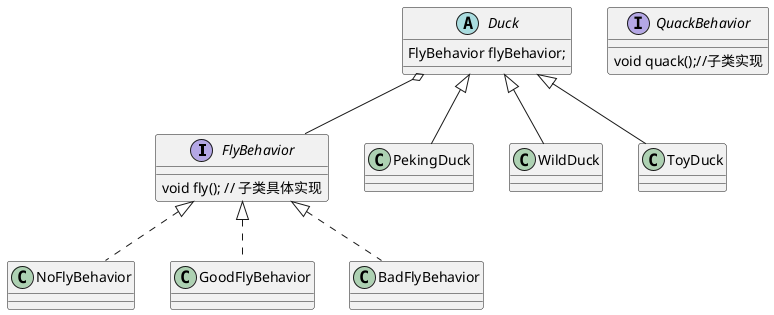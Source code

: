 @startuml
'https://plantuml.com/class-diagram
interface FlyBehavior {
    void fly(); // 子类具体实现
}

class NoFlyBehavior implements FlyBehavior
class GoodFlyBehavior implements FlyBehavior
class BadFlyBehavior implements FlyBehavior

abstract class Duck{
    FlyBehavior flyBehavior;
}

class PekingDuck extends Duck
class WildDuck extends Duck
class ToyDuck extends Duck

interface QuackBehavior {
    void quack();//子类实现
}



Duck o-- FlyBehavior

@enduml